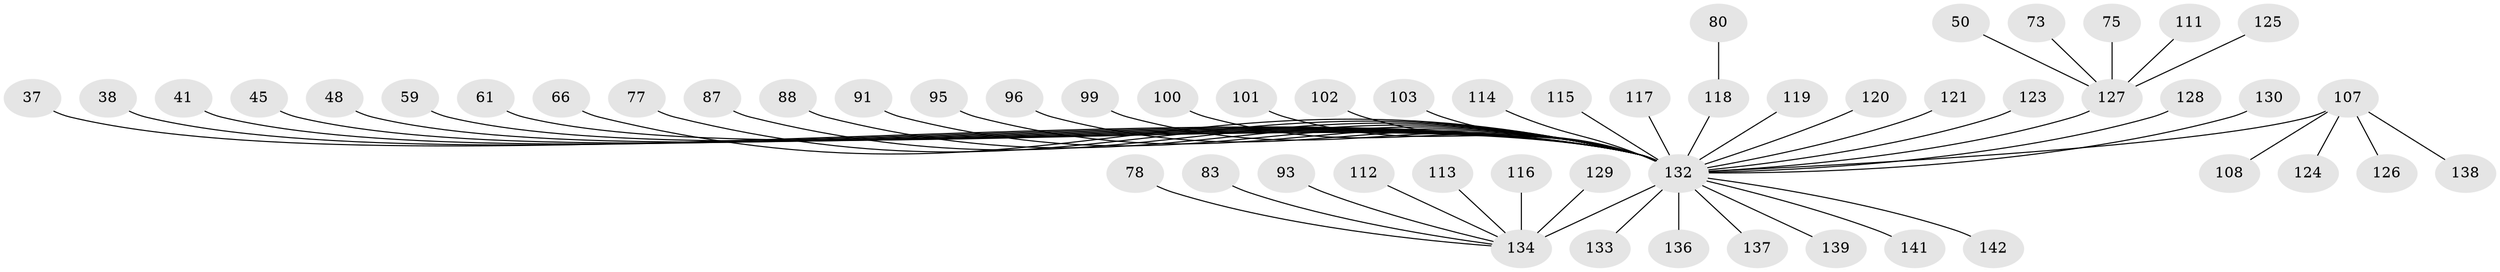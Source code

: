 // original degree distribution, {2: 0.18309859154929578, 13: 0.007042253521126761, 26: 0.007042253521126761, 3: 0.08450704225352113, 24: 0.007042253521126761, 6: 0.014084507042253521, 1: 0.5633802816901409, 9: 0.02112676056338028, 4: 0.11267605633802817}
// Generated by graph-tools (version 1.1) at 2025/50/03/04/25 21:50:20]
// undirected, 56 vertices, 55 edges
graph export_dot {
graph [start="1"]
  node [color=gray90,style=filled];
  37;
  38;
  41;
  45;
  48;
  50;
  59;
  61;
  66;
  73;
  75;
  77;
  78 [super="+72"];
  80;
  83;
  87 [super="+33"];
  88;
  91;
  93 [super="+57"];
  95;
  96;
  99;
  100;
  101;
  102 [super="+63"];
  103;
  107 [super="+64+106+43"];
  108;
  111;
  112;
  113 [super="+69"];
  114;
  115 [super="+39+51+65"];
  116;
  117;
  118 [super="+25+74"];
  119;
  120;
  121;
  123;
  124;
  125;
  126;
  127 [super="+122+110"];
  128;
  129;
  130;
  132 [super="+27+76+105+97+28+29+70+7+11+26+30"];
  133 [super="+90"];
  134 [super="+81+109+98"];
  136 [super="+84"];
  137;
  138 [super="+82"];
  139 [super="+46+104"];
  141;
  142 [super="+140"];
  37 -- 132;
  38 -- 132;
  41 -- 132;
  45 -- 132;
  48 -- 132;
  50 -- 127;
  59 -- 132;
  61 -- 132;
  66 -- 132;
  73 -- 127;
  75 -- 127;
  77 -- 132;
  78 -- 134;
  80 -- 118;
  83 -- 134;
  87 -- 132;
  88 -- 132;
  91 -- 132;
  93 -- 134;
  95 -- 132;
  96 -- 132;
  99 -- 132;
  100 -- 132;
  101 -- 132;
  102 -- 132 [weight=2];
  103 -- 132;
  107 -- 132 [weight=8];
  107 -- 124;
  107 -- 138;
  107 -- 108;
  107 -- 126;
  111 -- 127;
  112 -- 134;
  113 -- 134;
  114 -- 132;
  115 -- 132;
  116 -- 134;
  117 -- 132;
  118 -- 132 [weight=3];
  119 -- 132;
  120 -- 132;
  121 -- 132;
  123 -- 132;
  125 -- 127;
  127 -- 132 [weight=6];
  128 -- 132;
  129 -- 134;
  130 -- 132;
  132 -- 134 [weight=7];
  132 -- 141;
  132 -- 142;
  132 -- 133;
  132 -- 136;
  132 -- 137;
  132 -- 139 [weight=2];
}
